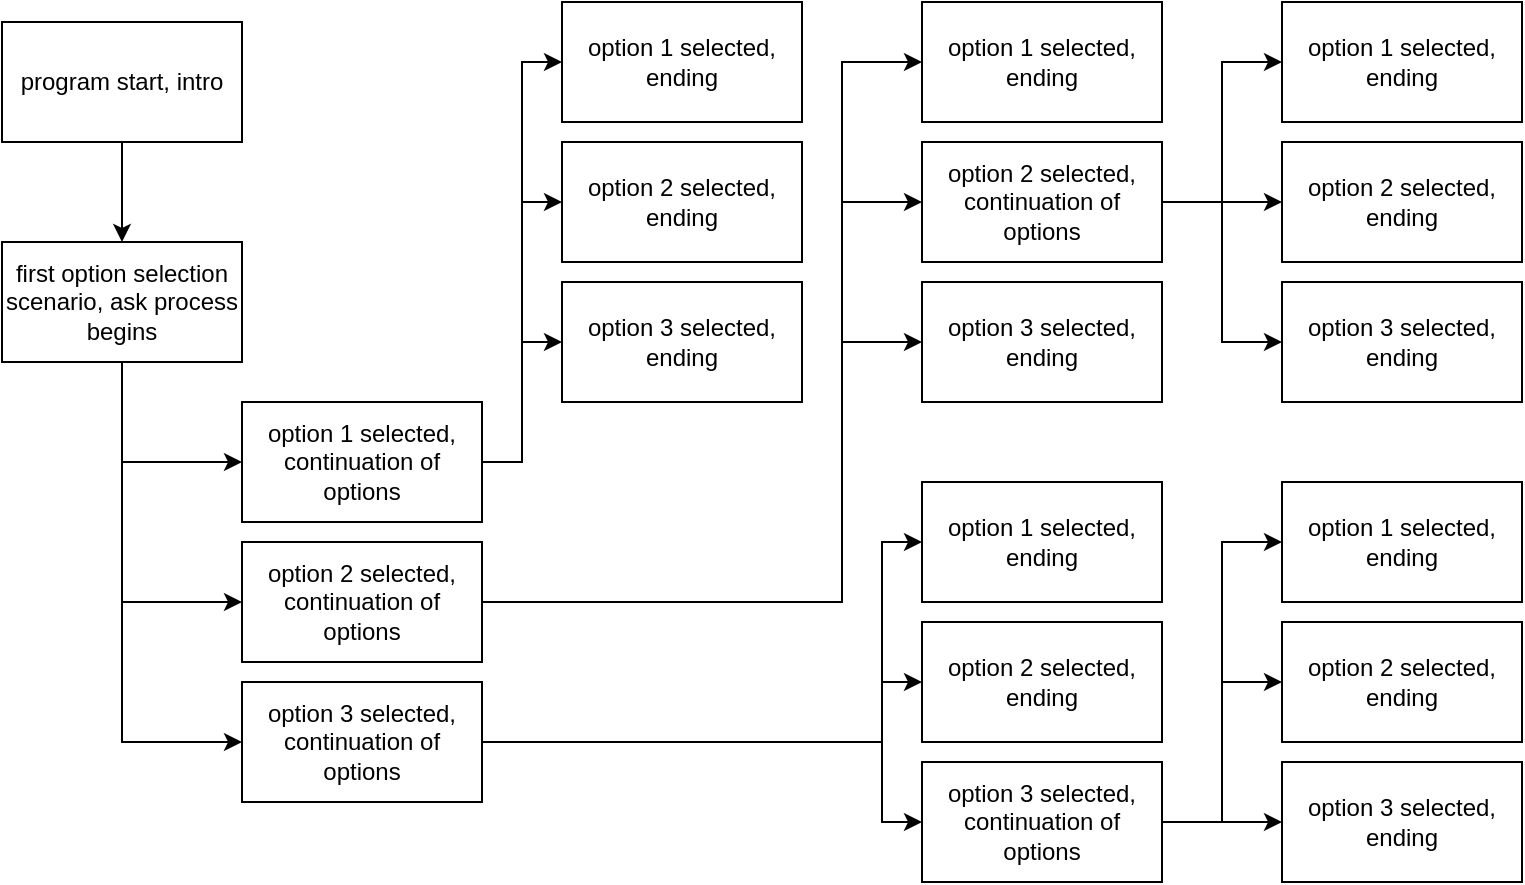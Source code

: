 <mxfile version="26.1.2">
  <diagram name="Page-1" id="W48602Cb2akJcp2yeGL-">
    <mxGraphModel dx="1434" dy="774" grid="1" gridSize="10" guides="1" tooltips="1" connect="1" arrows="1" fold="1" page="1" pageScale="1" pageWidth="827" pageHeight="1169" math="0" shadow="0">
      <root>
        <mxCell id="0" />
        <mxCell id="1" parent="0" />
        <mxCell id="__VJjrAb0ZRpNXdg5YgJ-7" style="edgeStyle=orthogonalEdgeStyle;rounded=0;orthogonalLoop=1;jettySize=auto;html=1;exitX=0.5;exitY=1;exitDx=0;exitDy=0;entryX=0.5;entryY=0;entryDx=0;entryDy=0;" edge="1" parent="1" source="__VJjrAb0ZRpNXdg5YgJ-1" target="__VJjrAb0ZRpNXdg5YgJ-2">
          <mxGeometry relative="1" as="geometry" />
        </mxCell>
        <mxCell id="__VJjrAb0ZRpNXdg5YgJ-1" value="&lt;div&gt;program start, intro&lt;/div&gt;" style="rounded=0;whiteSpace=wrap;html=1;" vertex="1" parent="1">
          <mxGeometry x="40" y="50" width="120" height="60" as="geometry" />
        </mxCell>
        <mxCell id="__VJjrAb0ZRpNXdg5YgJ-8" style="edgeStyle=orthogonalEdgeStyle;rounded=0;orthogonalLoop=1;jettySize=auto;html=1;exitX=0.5;exitY=1;exitDx=0;exitDy=0;entryX=0;entryY=0.5;entryDx=0;entryDy=0;" edge="1" parent="1" source="__VJjrAb0ZRpNXdg5YgJ-2" target="__VJjrAb0ZRpNXdg5YgJ-3">
          <mxGeometry relative="1" as="geometry" />
        </mxCell>
        <mxCell id="__VJjrAb0ZRpNXdg5YgJ-9" style="edgeStyle=orthogonalEdgeStyle;rounded=0;orthogonalLoop=1;jettySize=auto;html=1;exitX=0.5;exitY=1;exitDx=0;exitDy=0;entryX=0;entryY=0.5;entryDx=0;entryDy=0;" edge="1" parent="1" source="__VJjrAb0ZRpNXdg5YgJ-2" target="__VJjrAb0ZRpNXdg5YgJ-4">
          <mxGeometry relative="1" as="geometry" />
        </mxCell>
        <mxCell id="__VJjrAb0ZRpNXdg5YgJ-10" style="edgeStyle=orthogonalEdgeStyle;rounded=0;orthogonalLoop=1;jettySize=auto;html=1;exitX=0.5;exitY=1;exitDx=0;exitDy=0;entryX=0;entryY=0.5;entryDx=0;entryDy=0;" edge="1" parent="1" source="__VJjrAb0ZRpNXdg5YgJ-2" target="__VJjrAb0ZRpNXdg5YgJ-5">
          <mxGeometry relative="1" as="geometry" />
        </mxCell>
        <mxCell id="__VJjrAb0ZRpNXdg5YgJ-2" value="first option selection scenario, ask process begins" style="rounded=0;whiteSpace=wrap;html=1;" vertex="1" parent="1">
          <mxGeometry x="40" y="160" width="120" height="60" as="geometry" />
        </mxCell>
        <mxCell id="__VJjrAb0ZRpNXdg5YgJ-19" style="edgeStyle=orthogonalEdgeStyle;rounded=0;orthogonalLoop=1;jettySize=auto;html=1;exitX=1;exitY=0.5;exitDx=0;exitDy=0;entryX=0;entryY=0.5;entryDx=0;entryDy=0;" edge="1" parent="1" source="__VJjrAb0ZRpNXdg5YgJ-3" target="__VJjrAb0ZRpNXdg5YgJ-11">
          <mxGeometry relative="1" as="geometry" />
        </mxCell>
        <mxCell id="__VJjrAb0ZRpNXdg5YgJ-20" style="edgeStyle=orthogonalEdgeStyle;rounded=0;orthogonalLoop=1;jettySize=auto;html=1;exitX=1;exitY=0.5;exitDx=0;exitDy=0;entryX=0;entryY=0.5;entryDx=0;entryDy=0;" edge="1" parent="1" source="__VJjrAb0ZRpNXdg5YgJ-3" target="__VJjrAb0ZRpNXdg5YgJ-12">
          <mxGeometry relative="1" as="geometry" />
        </mxCell>
        <mxCell id="__VJjrAb0ZRpNXdg5YgJ-21" style="edgeStyle=orthogonalEdgeStyle;rounded=0;orthogonalLoop=1;jettySize=auto;html=1;exitX=1;exitY=0.5;exitDx=0;exitDy=0;entryX=0;entryY=0.5;entryDx=0;entryDy=0;" edge="1" parent="1" source="__VJjrAb0ZRpNXdg5YgJ-3" target="__VJjrAb0ZRpNXdg5YgJ-13">
          <mxGeometry relative="1" as="geometry" />
        </mxCell>
        <mxCell id="__VJjrAb0ZRpNXdg5YgJ-3" value="option 1 selected, continuation of options" style="rounded=0;whiteSpace=wrap;html=1;" vertex="1" parent="1">
          <mxGeometry x="160" y="240" width="120" height="60" as="geometry" />
        </mxCell>
        <mxCell id="__VJjrAb0ZRpNXdg5YgJ-25" style="edgeStyle=orthogonalEdgeStyle;rounded=0;orthogonalLoop=1;jettySize=auto;html=1;exitX=1;exitY=0.5;exitDx=0;exitDy=0;entryX=0;entryY=0.5;entryDx=0;entryDy=0;" edge="1" parent="1" source="__VJjrAb0ZRpNXdg5YgJ-4" target="__VJjrAb0ZRpNXdg5YgJ-22">
          <mxGeometry relative="1" as="geometry">
            <Array as="points">
              <mxPoint x="460" y="340" />
              <mxPoint x="460" y="70" />
            </Array>
          </mxGeometry>
        </mxCell>
        <mxCell id="__VJjrAb0ZRpNXdg5YgJ-26" style="edgeStyle=orthogonalEdgeStyle;rounded=0;orthogonalLoop=1;jettySize=auto;html=1;exitX=1;exitY=0.5;exitDx=0;exitDy=0;entryX=0;entryY=0.5;entryDx=0;entryDy=0;" edge="1" parent="1" source="__VJjrAb0ZRpNXdg5YgJ-4" target="__VJjrAb0ZRpNXdg5YgJ-24">
          <mxGeometry relative="1" as="geometry">
            <Array as="points">
              <mxPoint x="460" y="340" />
              <mxPoint x="460" y="140" />
            </Array>
          </mxGeometry>
        </mxCell>
        <mxCell id="__VJjrAb0ZRpNXdg5YgJ-27" style="edgeStyle=orthogonalEdgeStyle;rounded=0;orthogonalLoop=1;jettySize=auto;html=1;exitX=1;exitY=0.5;exitDx=0;exitDy=0;entryX=0;entryY=0.5;entryDx=0;entryDy=0;" edge="1" parent="1" source="__VJjrAb0ZRpNXdg5YgJ-4" target="__VJjrAb0ZRpNXdg5YgJ-23">
          <mxGeometry relative="1" as="geometry">
            <Array as="points">
              <mxPoint x="460" y="340" />
              <mxPoint x="460" y="210" />
            </Array>
          </mxGeometry>
        </mxCell>
        <mxCell id="__VJjrAb0ZRpNXdg5YgJ-4" value="option 2 selected, continuation of options" style="rounded=0;whiteSpace=wrap;html=1;" vertex="1" parent="1">
          <mxGeometry x="160" y="310" width="120" height="60" as="geometry" />
        </mxCell>
        <mxCell id="__VJjrAb0ZRpNXdg5YgJ-37" style="edgeStyle=orthogonalEdgeStyle;rounded=0;orthogonalLoop=1;jettySize=auto;html=1;exitX=1;exitY=0.5;exitDx=0;exitDy=0;entryX=0;entryY=0.5;entryDx=0;entryDy=0;" edge="1" parent="1" source="__VJjrAb0ZRpNXdg5YgJ-5" target="__VJjrAb0ZRpNXdg5YgJ-34">
          <mxGeometry relative="1" as="geometry">
            <Array as="points">
              <mxPoint x="480" y="410" />
              <mxPoint x="480" y="310" />
            </Array>
          </mxGeometry>
        </mxCell>
        <mxCell id="__VJjrAb0ZRpNXdg5YgJ-38" style="edgeStyle=orthogonalEdgeStyle;rounded=0;orthogonalLoop=1;jettySize=auto;html=1;exitX=1;exitY=0.5;exitDx=0;exitDy=0;entryX=0;entryY=0.5;entryDx=0;entryDy=0;" edge="1" parent="1" source="__VJjrAb0ZRpNXdg5YgJ-5" target="__VJjrAb0ZRpNXdg5YgJ-35">
          <mxGeometry relative="1" as="geometry">
            <Array as="points">
              <mxPoint x="480" y="410" />
              <mxPoint x="480" y="380" />
            </Array>
          </mxGeometry>
        </mxCell>
        <mxCell id="__VJjrAb0ZRpNXdg5YgJ-39" style="edgeStyle=orthogonalEdgeStyle;rounded=0;orthogonalLoop=1;jettySize=auto;html=1;exitX=1;exitY=0.5;exitDx=0;exitDy=0;entryX=0;entryY=0.5;entryDx=0;entryDy=0;" edge="1" parent="1" source="__VJjrAb0ZRpNXdg5YgJ-5" target="__VJjrAb0ZRpNXdg5YgJ-36">
          <mxGeometry relative="1" as="geometry">
            <Array as="points">
              <mxPoint x="480" y="410" />
              <mxPoint x="480" y="450" />
            </Array>
          </mxGeometry>
        </mxCell>
        <mxCell id="__VJjrAb0ZRpNXdg5YgJ-5" value="option 3 selected, continuation of options" style="rounded=0;whiteSpace=wrap;html=1;" vertex="1" parent="1">
          <mxGeometry x="160" y="380" width="120" height="60" as="geometry" />
        </mxCell>
        <mxCell id="__VJjrAb0ZRpNXdg5YgJ-11" value="option 1 selected, ending" style="rounded=0;whiteSpace=wrap;html=1;" vertex="1" parent="1">
          <mxGeometry x="320" y="40" width="120" height="60" as="geometry" />
        </mxCell>
        <mxCell id="__VJjrAb0ZRpNXdg5YgJ-12" value="option 2 selected, ending" style="rounded=0;whiteSpace=wrap;html=1;" vertex="1" parent="1">
          <mxGeometry x="320" y="110" width="120" height="60" as="geometry" />
        </mxCell>
        <mxCell id="__VJjrAb0ZRpNXdg5YgJ-13" value="option 3 selected, ending" style="rounded=0;whiteSpace=wrap;html=1;" vertex="1" parent="1">
          <mxGeometry x="320" y="180" width="120" height="60" as="geometry" />
        </mxCell>
        <mxCell id="__VJjrAb0ZRpNXdg5YgJ-22" value="option 1 selected, ending" style="rounded=0;whiteSpace=wrap;html=1;" vertex="1" parent="1">
          <mxGeometry x="500" y="40" width="120" height="60" as="geometry" />
        </mxCell>
        <mxCell id="__VJjrAb0ZRpNXdg5YgJ-23" value="option 3 selected, ending" style="rounded=0;whiteSpace=wrap;html=1;" vertex="1" parent="1">
          <mxGeometry x="500" y="180" width="120" height="60" as="geometry" />
        </mxCell>
        <mxCell id="__VJjrAb0ZRpNXdg5YgJ-31" style="edgeStyle=orthogonalEdgeStyle;rounded=0;orthogonalLoop=1;jettySize=auto;html=1;exitX=1;exitY=0.5;exitDx=0;exitDy=0;entryX=0;entryY=0.5;entryDx=0;entryDy=0;" edge="1" parent="1" source="__VJjrAb0ZRpNXdg5YgJ-24" target="__VJjrAb0ZRpNXdg5YgJ-28">
          <mxGeometry relative="1" as="geometry" />
        </mxCell>
        <mxCell id="__VJjrAb0ZRpNXdg5YgJ-32" style="edgeStyle=orthogonalEdgeStyle;rounded=0;orthogonalLoop=1;jettySize=auto;html=1;exitX=1;exitY=0.5;exitDx=0;exitDy=0;entryX=0;entryY=0.5;entryDx=0;entryDy=0;" edge="1" parent="1" source="__VJjrAb0ZRpNXdg5YgJ-24" target="__VJjrAb0ZRpNXdg5YgJ-29">
          <mxGeometry relative="1" as="geometry" />
        </mxCell>
        <mxCell id="__VJjrAb0ZRpNXdg5YgJ-33" style="edgeStyle=orthogonalEdgeStyle;rounded=0;orthogonalLoop=1;jettySize=auto;html=1;exitX=1;exitY=0.5;exitDx=0;exitDy=0;entryX=0;entryY=0.5;entryDx=0;entryDy=0;" edge="1" parent="1" source="__VJjrAb0ZRpNXdg5YgJ-24" target="__VJjrAb0ZRpNXdg5YgJ-30">
          <mxGeometry relative="1" as="geometry" />
        </mxCell>
        <mxCell id="__VJjrAb0ZRpNXdg5YgJ-24" value="option 2 selected, continuation of options" style="rounded=0;whiteSpace=wrap;html=1;" vertex="1" parent="1">
          <mxGeometry x="500" y="110" width="120" height="60" as="geometry" />
        </mxCell>
        <mxCell id="__VJjrAb0ZRpNXdg5YgJ-28" value="option 1 selected, ending" style="rounded=0;whiteSpace=wrap;html=1;" vertex="1" parent="1">
          <mxGeometry x="680" y="40" width="120" height="60" as="geometry" />
        </mxCell>
        <mxCell id="__VJjrAb0ZRpNXdg5YgJ-29" value="option 2 selected, ending" style="rounded=0;whiteSpace=wrap;html=1;" vertex="1" parent="1">
          <mxGeometry x="680" y="110" width="120" height="60" as="geometry" />
        </mxCell>
        <mxCell id="__VJjrAb0ZRpNXdg5YgJ-30" value="option 3 selected, ending" style="rounded=0;whiteSpace=wrap;html=1;" vertex="1" parent="1">
          <mxGeometry x="680" y="180" width="120" height="60" as="geometry" />
        </mxCell>
        <mxCell id="__VJjrAb0ZRpNXdg5YgJ-34" value="option 1 selected, ending" style="rounded=0;whiteSpace=wrap;html=1;" vertex="1" parent="1">
          <mxGeometry x="500" y="280" width="120" height="60" as="geometry" />
        </mxCell>
        <mxCell id="__VJjrAb0ZRpNXdg5YgJ-35" value="option 2 selected, ending" style="rounded=0;whiteSpace=wrap;html=1;" vertex="1" parent="1">
          <mxGeometry x="500" y="350" width="120" height="60" as="geometry" />
        </mxCell>
        <mxCell id="__VJjrAb0ZRpNXdg5YgJ-43" style="edgeStyle=orthogonalEdgeStyle;rounded=0;orthogonalLoop=1;jettySize=auto;html=1;exitX=1;exitY=0.5;exitDx=0;exitDy=0;entryX=0;entryY=0.5;entryDx=0;entryDy=0;" edge="1" parent="1" source="__VJjrAb0ZRpNXdg5YgJ-36" target="__VJjrAb0ZRpNXdg5YgJ-40">
          <mxGeometry relative="1" as="geometry" />
        </mxCell>
        <mxCell id="__VJjrAb0ZRpNXdg5YgJ-44" style="edgeStyle=orthogonalEdgeStyle;rounded=0;orthogonalLoop=1;jettySize=auto;html=1;exitX=1;exitY=0.5;exitDx=0;exitDy=0;entryX=0;entryY=0.5;entryDx=0;entryDy=0;" edge="1" parent="1" source="__VJjrAb0ZRpNXdg5YgJ-36" target="__VJjrAb0ZRpNXdg5YgJ-41">
          <mxGeometry relative="1" as="geometry" />
        </mxCell>
        <mxCell id="__VJjrAb0ZRpNXdg5YgJ-45" style="edgeStyle=orthogonalEdgeStyle;rounded=0;orthogonalLoop=1;jettySize=auto;html=1;exitX=1;exitY=0.5;exitDx=0;exitDy=0;entryX=0;entryY=0.5;entryDx=0;entryDy=0;" edge="1" parent="1" source="__VJjrAb0ZRpNXdg5YgJ-36" target="__VJjrAb0ZRpNXdg5YgJ-42">
          <mxGeometry relative="1" as="geometry" />
        </mxCell>
        <mxCell id="__VJjrAb0ZRpNXdg5YgJ-36" value="option 3 selected, continuation of options" style="rounded=0;whiteSpace=wrap;html=1;" vertex="1" parent="1">
          <mxGeometry x="500" y="420" width="120" height="60" as="geometry" />
        </mxCell>
        <mxCell id="__VJjrAb0ZRpNXdg5YgJ-40" value="option 1 selected, ending" style="rounded=0;whiteSpace=wrap;html=1;" vertex="1" parent="1">
          <mxGeometry x="680" y="280" width="120" height="60" as="geometry" />
        </mxCell>
        <mxCell id="__VJjrAb0ZRpNXdg5YgJ-41" value="option 2 selected, ending" style="rounded=0;whiteSpace=wrap;html=1;" vertex="1" parent="1">
          <mxGeometry x="680" y="350" width="120" height="60" as="geometry" />
        </mxCell>
        <mxCell id="__VJjrAb0ZRpNXdg5YgJ-42" value="option 3 selected, ending" style="rounded=0;whiteSpace=wrap;html=1;" vertex="1" parent="1">
          <mxGeometry x="680" y="420" width="120" height="60" as="geometry" />
        </mxCell>
      </root>
    </mxGraphModel>
  </diagram>
</mxfile>
